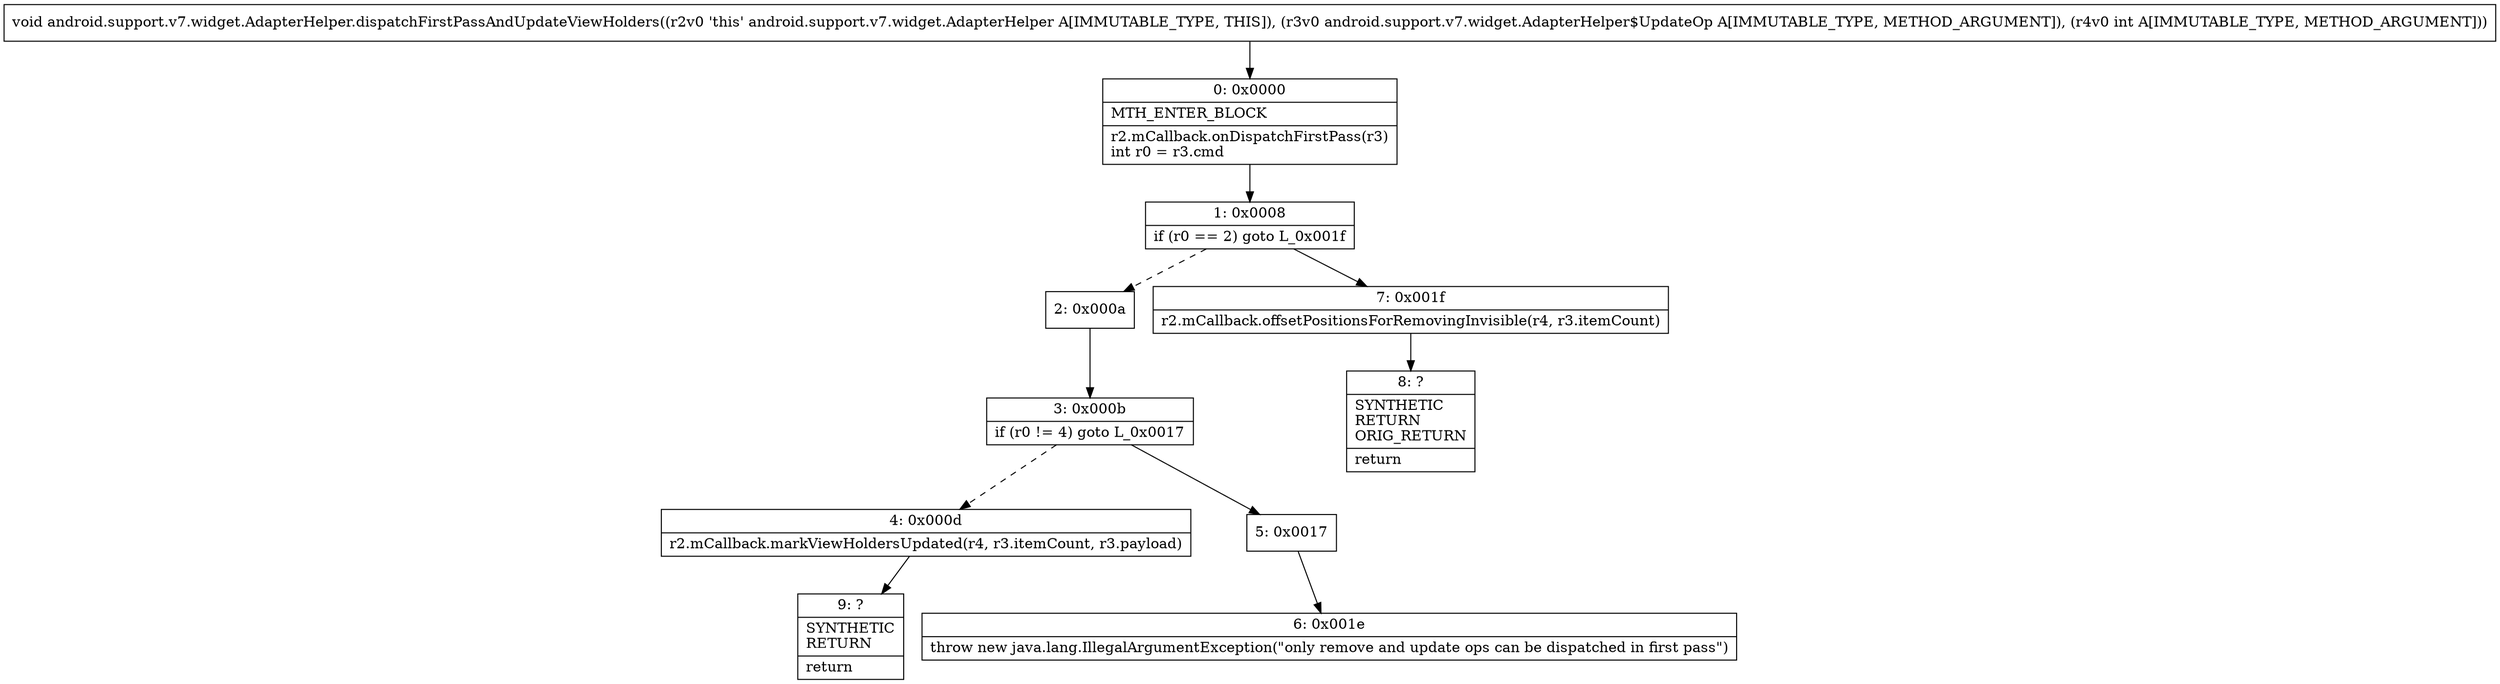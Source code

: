 digraph "CFG forandroid.support.v7.widget.AdapterHelper.dispatchFirstPassAndUpdateViewHolders(Landroid\/support\/v7\/widget\/AdapterHelper$UpdateOp;I)V" {
Node_0 [shape=record,label="{0\:\ 0x0000|MTH_ENTER_BLOCK\l|r2.mCallback.onDispatchFirstPass(r3)\lint r0 = r3.cmd\l}"];
Node_1 [shape=record,label="{1\:\ 0x0008|if (r0 == 2) goto L_0x001f\l}"];
Node_2 [shape=record,label="{2\:\ 0x000a}"];
Node_3 [shape=record,label="{3\:\ 0x000b|if (r0 != 4) goto L_0x0017\l}"];
Node_4 [shape=record,label="{4\:\ 0x000d|r2.mCallback.markViewHoldersUpdated(r4, r3.itemCount, r3.payload)\l}"];
Node_5 [shape=record,label="{5\:\ 0x0017}"];
Node_6 [shape=record,label="{6\:\ 0x001e|throw new java.lang.IllegalArgumentException(\"only remove and update ops can be dispatched in first pass\")\l}"];
Node_7 [shape=record,label="{7\:\ 0x001f|r2.mCallback.offsetPositionsForRemovingInvisible(r4, r3.itemCount)\l}"];
Node_8 [shape=record,label="{8\:\ ?|SYNTHETIC\lRETURN\lORIG_RETURN\l|return\l}"];
Node_9 [shape=record,label="{9\:\ ?|SYNTHETIC\lRETURN\l|return\l}"];
MethodNode[shape=record,label="{void android.support.v7.widget.AdapterHelper.dispatchFirstPassAndUpdateViewHolders((r2v0 'this' android.support.v7.widget.AdapterHelper A[IMMUTABLE_TYPE, THIS]), (r3v0 android.support.v7.widget.AdapterHelper$UpdateOp A[IMMUTABLE_TYPE, METHOD_ARGUMENT]), (r4v0 int A[IMMUTABLE_TYPE, METHOD_ARGUMENT])) }"];
MethodNode -> Node_0;
Node_0 -> Node_1;
Node_1 -> Node_2[style=dashed];
Node_1 -> Node_7;
Node_2 -> Node_3;
Node_3 -> Node_4[style=dashed];
Node_3 -> Node_5;
Node_4 -> Node_9;
Node_5 -> Node_6;
Node_7 -> Node_8;
}

